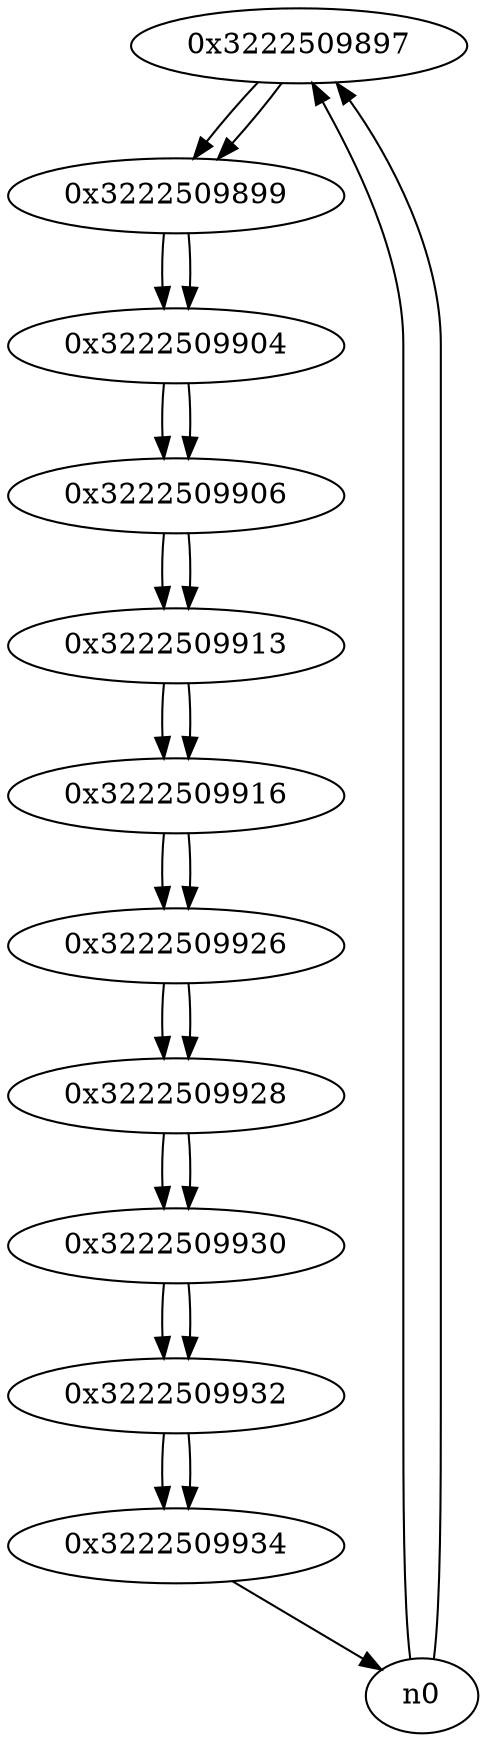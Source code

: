 digraph G{
/* nodes */
  n1 [label="0x3222509897"]
  n2 [label="0x3222509899"]
  n3 [label="0x3222509904"]
  n4 [label="0x3222509906"]
  n5 [label="0x3222509913"]
  n6 [label="0x3222509916"]
  n7 [label="0x3222509926"]
  n8 [label="0x3222509928"]
  n9 [label="0x3222509930"]
  n10 [label="0x3222509932"]
  n11 [label="0x3222509934"]
/* edges */
n1 -> n2;
n0 -> n1;
n0 -> n1;
n2 -> n3;
n1 -> n2;
n3 -> n4;
n2 -> n3;
n4 -> n5;
n3 -> n4;
n5 -> n6;
n4 -> n5;
n6 -> n7;
n5 -> n6;
n7 -> n8;
n6 -> n7;
n8 -> n9;
n7 -> n8;
n9 -> n10;
n8 -> n9;
n10 -> n11;
n9 -> n10;
n11 -> n0;
n10 -> n11;
}

